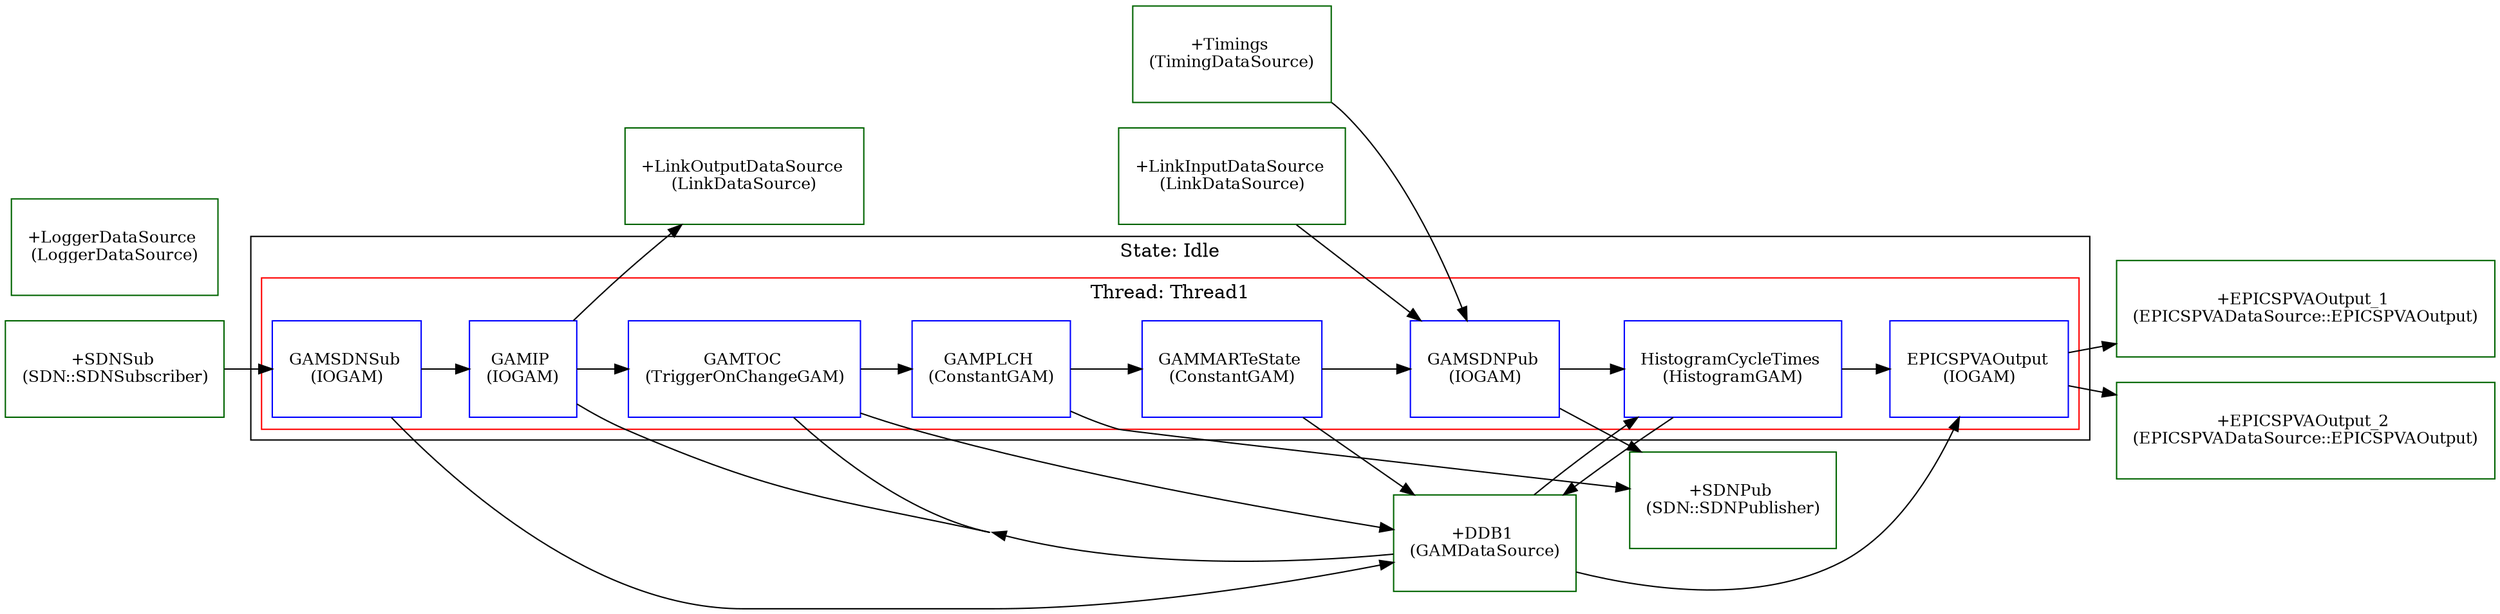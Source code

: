 digraph G {
rankdir=LR
concentrate=true
"Idle.Thread1.GAMSDNSub" [shape=record, style=filled, fillcolor=white, color=blue,label=<<TABLE border="0" cellborder="0"><TR><TD width="60" height="60"><font point-size="12">GAMSDNSub <BR/>(IOGAM)</font></TD></TR></TABLE>>]
"Idle.Thread1.GAMIP" [shape=record, style=filled, fillcolor=white, color=blue,label=<<TABLE border="0" cellborder="0"><TR><TD width="60" height="60"><font point-size="12">GAMIP <BR/>(IOGAM)</font></TD></TR></TABLE>>]
"Idle.Thread1.GAMTOC" [shape=record, style=filled, fillcolor=white, color=blue,label=<<TABLE border="0" cellborder="0"><TR><TD width="60" height="60"><font point-size="12">GAMTOC <BR/>(TriggerOnChangeGAM)</font></TD></TR></TABLE>>]
"Idle.Thread1.GAMPLCH" [shape=record, style=filled, fillcolor=white, color=blue,label=<<TABLE border="0" cellborder="0"><TR><TD width="60" height="60"><font point-size="12">GAMPLCH <BR/>(ConstantGAM)</font></TD></TR></TABLE>>]
"Idle.Thread1.GAMMARTeState" [shape=record, style=filled, fillcolor=white, color=blue,label=<<TABLE border="0" cellborder="0"><TR><TD width="60" height="60"><font point-size="12">GAMMARTeState <BR/>(ConstantGAM)</font></TD></TR></TABLE>>]
"Idle.Thread1.GAMSDNPub" [shape=record, style=filled, fillcolor=white, color=blue,label=<<TABLE border="0" cellborder="0"><TR><TD width="60" height="60"><font point-size="12">GAMSDNPub <BR/>(IOGAM)</font></TD></TR></TABLE>>]
"Idle.Thread1.HistogramCycleTimes" [shape=record, style=filled, fillcolor=white, color=blue,label=<<TABLE border="0" cellborder="0"><TR><TD width="60" height="60"><font point-size="12">HistogramCycleTimes <BR/>(HistogramGAM)</font></TD></TR></TABLE>>]
"Idle.Thread1.EPICSPVAOutput" [shape=record, style=filled, fillcolor=white, color=blue,label=<<TABLE border="0" cellborder="0"><TR><TD width="60" height="60"><font point-size="12">EPICSPVAOutput <BR/>(IOGAM)</font></TD></TR></TABLE>>]
subgraph cluster_Idle {
label = "State: Idle"
subgraph cluster_Idle_Thread1 {
label = "Thread: Thread1"
color= "red"
"Idle.Thread1.GAMSDNSub"->"Idle.Thread1.GAMIP"->"Idle.Thread1.GAMTOC"->"Idle.Thread1.GAMPLCH"->"Idle.Thread1.GAMMARTeState"->"Idle.Thread1.GAMSDNPub"->"Idle.Thread1.HistogramCycleTimes"->"Idle.Thread1.EPICSPVAOutput"
}
}
"+DDB1" [shape=record, style=filled, fillcolor=white, color=darkgreen,label=<<TABLE border="0" cellborder="0"><TR><TD width="60" height="60"><font point-size="12">+DDB1 <BR/>(GAMDataSource)</font></TD></TR></TABLE>>]
"+SDNSub" [shape=record, style=filled, fillcolor=white, color=darkgreen,label=<<TABLE border="0" cellborder="0"><TR><TD width="60" height="60"><font point-size="12">+SDNSub <BR/>(SDN::SDNSubscriber)</font></TD></TR></TABLE>>]
"+SDNPub" [shape=record, style=filled, fillcolor=white, color=darkgreen,label=<<TABLE border="0" cellborder="0"><TR><TD width="60" height="60"><font point-size="12">+SDNPub <BR/>(SDN::SDNPublisher)</font></TD></TR></TABLE>>]
"+LinkInputDataSource" [shape=record, style=filled, fillcolor=white, color=darkgreen,label=<<TABLE border="0" cellborder="0"><TR><TD width="60" height="60"><font point-size="12">+LinkInputDataSource <BR/>(LinkDataSource)</font></TD></TR></TABLE>>]
"+LinkOutputDataSource" [shape=record, style=filled, fillcolor=white, color=darkgreen,label=<<TABLE border="0" cellborder="0"><TR><TD width="60" height="60"><font point-size="12">+LinkOutputDataSource <BR/>(LinkDataSource)</font></TD></TR></TABLE>>]
"+LoggerDataSource" [shape=record, style=filled, fillcolor=white, color=darkgreen,label=<<TABLE border="0" cellborder="0"><TR><TD width="60" height="60"><font point-size="12">+LoggerDataSource <BR/>(LoggerDataSource)</font></TD></TR></TABLE>>]
"+Timings" [shape=record, style=filled, fillcolor=white, color=darkgreen,label=<<TABLE border="0" cellborder="0"><TR><TD width="60" height="60"><font point-size="12">+Timings <BR/>(TimingDataSource)</font></TD></TR></TABLE>>]
"+EPICSPVAOutput_1" [shape=record, style=filled, fillcolor=white, color=darkgreen,label=<<TABLE border="0" cellborder="0"><TR><TD width="60" height="60"><font point-size="12">+EPICSPVAOutput_1 <BR/>(EPICSPVADataSource::EPICSPVAOutput)</font></TD></TR></TABLE>>]
"+EPICSPVAOutput_2" [shape=record, style=filled, fillcolor=white, color=darkgreen,label=<<TABLE border="0" cellborder="0"><TR><TD width="60" height="60"><font point-size="12">+EPICSPVAOutput_2 <BR/>(EPICSPVADataSource::EPICSPVAOutput)</font></TD></TR></TABLE>>]
"+SDNSub"->"Idle.Thread1.GAMSDNSub"
"Idle.Thread1.GAMSDNSub"->"+DDB1"
"+DDB1"->"Idle.Thread1.GAMIP"
"Idle.Thread1.GAMIP"->"+LinkOutputDataSource"
"+DDB1"->"Idle.Thread1.GAMTOC"
"Idle.Thread1.GAMTOC"->"+DDB1"
"Idle.Thread1.GAMPLCH"->"+SDNPub"
"Idle.Thread1.GAMMARTeState"->"+DDB1"
"+DDB1"->"Idle.Thread1.GAMSDNPub"
"+LinkInputDataSource"->"Idle.Thread1.GAMSDNPub"
"+Timings"->"Idle.Thread1.GAMSDNPub"
"Idle.Thread1.GAMSDNPub"->"+SDNPub"
"Idle.Thread1.GAMSDNPub"->"+DDB1"
"+DDB1"->"Idle.Thread1.HistogramCycleTimes"
"Idle.Thread1.HistogramCycleTimes"->"+DDB1"
"+DDB1"->"Idle.Thread1.EPICSPVAOutput"
"Idle.Thread1.EPICSPVAOutput"->"+EPICSPVAOutput_1"
"Idle.Thread1.EPICSPVAOutput"->"+EPICSPVAOutput_2"
}
